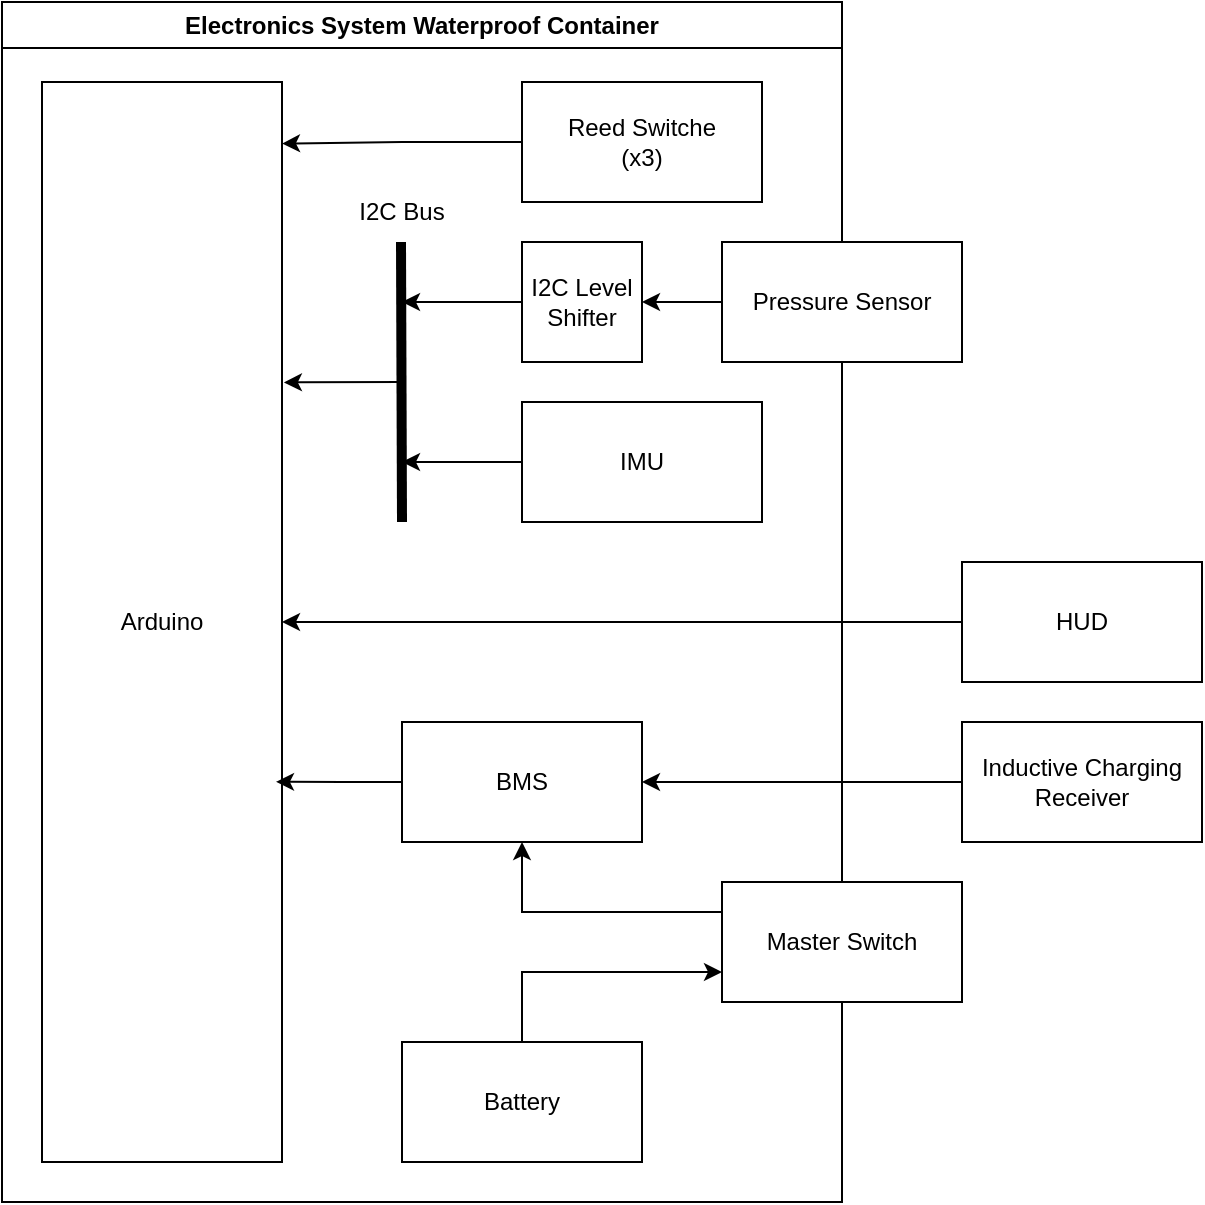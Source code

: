 <mxfile version="26.0.4">
  <diagram name="Page-1" id="vc2-ugjVfAUITuuNlwr3">
    <mxGraphModel dx="1556" dy="1070" grid="1" gridSize="10" guides="1" tooltips="1" connect="1" arrows="1" fold="1" page="1" pageScale="1" pageWidth="850" pageHeight="1100" math="0" shadow="0">
      <root>
        <mxCell id="0" />
        <mxCell id="1" parent="0" />
        <mxCell id="E-G0VndwqA6mfGffFmQ1-30" value="Electronics System Waterproof Container" style="swimlane;whiteSpace=wrap;html=1;" vertex="1" parent="1">
          <mxGeometry x="180" y="120" width="420" height="600" as="geometry">
            <mxRectangle x="180" y="120" width="260" height="30" as="alternateBounds" />
          </mxGeometry>
        </mxCell>
        <mxCell id="E-G0VndwqA6mfGffFmQ1-34" value="" style="endArrow=classic;html=1;rounded=0;entryX=1.008;entryY=0.28;entryDx=0;entryDy=0;entryPerimeter=0;" edge="1" parent="E-G0VndwqA6mfGffFmQ1-30">
          <mxGeometry width="50" height="50" relative="1" as="geometry">
            <mxPoint x="200.0" y="190" as="sourcePoint" />
            <mxPoint x="140.96" y="190.2" as="targetPoint" />
          </mxGeometry>
        </mxCell>
        <mxCell id="E-G0VndwqA6mfGffFmQ1-1" value="Arduino" style="rounded=0;whiteSpace=wrap;html=1;" vertex="1" parent="1">
          <mxGeometry x="200" y="160" width="120" height="540" as="geometry" />
        </mxCell>
        <mxCell id="E-G0VndwqA6mfGffFmQ1-15" style="edgeStyle=orthogonalEdgeStyle;rounded=0;orthogonalLoop=1;jettySize=auto;html=1;exitX=0;exitY=0.5;exitDx=0;exitDy=0;" edge="1" parent="1" source="E-G0VndwqA6mfGffFmQ1-2">
          <mxGeometry relative="1" as="geometry">
            <mxPoint x="380" y="270" as="targetPoint" />
          </mxGeometry>
        </mxCell>
        <mxCell id="E-G0VndwqA6mfGffFmQ1-2" value="I2C Level Shifter" style="rounded=0;whiteSpace=wrap;html=1;" vertex="1" parent="1">
          <mxGeometry x="440" y="240" width="60" height="60" as="geometry" />
        </mxCell>
        <mxCell id="E-G0VndwqA6mfGffFmQ1-8" style="edgeStyle=orthogonalEdgeStyle;rounded=0;orthogonalLoop=1;jettySize=auto;html=1;exitX=0;exitY=0.5;exitDx=0;exitDy=0;entryX=1;entryY=0.5;entryDx=0;entryDy=0;" edge="1" parent="1" source="E-G0VndwqA6mfGffFmQ1-3" target="E-G0VndwqA6mfGffFmQ1-2">
          <mxGeometry relative="1" as="geometry" />
        </mxCell>
        <mxCell id="E-G0VndwqA6mfGffFmQ1-3" value="Pressure Sensor" style="rounded=0;whiteSpace=wrap;html=1;" vertex="1" parent="1">
          <mxGeometry x="540" y="240" width="120" height="60" as="geometry" />
        </mxCell>
        <mxCell id="E-G0VndwqA6mfGffFmQ1-33" style="edgeStyle=orthogonalEdgeStyle;rounded=0;orthogonalLoop=1;jettySize=auto;html=1;exitX=0;exitY=0.5;exitDx=0;exitDy=0;entryX=1;entryY=0.5;entryDx=0;entryDy=0;" edge="1" parent="1" source="E-G0VndwqA6mfGffFmQ1-4" target="E-G0VndwqA6mfGffFmQ1-1">
          <mxGeometry relative="1" as="geometry" />
        </mxCell>
        <mxCell id="E-G0VndwqA6mfGffFmQ1-4" value="HUD" style="rounded=0;whiteSpace=wrap;html=1;" vertex="1" parent="1">
          <mxGeometry x="660" y="400" width="120" height="60" as="geometry" />
        </mxCell>
        <mxCell id="E-G0VndwqA6mfGffFmQ1-16" style="edgeStyle=orthogonalEdgeStyle;rounded=0;orthogonalLoop=1;jettySize=auto;html=1;exitX=0;exitY=0.5;exitDx=0;exitDy=0;" edge="1" parent="1" source="E-G0VndwqA6mfGffFmQ1-5">
          <mxGeometry relative="1" as="geometry">
            <mxPoint x="380" y="350" as="targetPoint" />
          </mxGeometry>
        </mxCell>
        <mxCell id="E-G0VndwqA6mfGffFmQ1-5" value="IMU" style="rounded=0;whiteSpace=wrap;html=1;" vertex="1" parent="1">
          <mxGeometry x="440" y="320" width="120" height="60" as="geometry" />
        </mxCell>
        <mxCell id="E-G0VndwqA6mfGffFmQ1-10" value="BMS" style="rounded=0;whiteSpace=wrap;html=1;" vertex="1" parent="1">
          <mxGeometry x="380" y="480" width="120" height="60" as="geometry" />
        </mxCell>
        <mxCell id="E-G0VndwqA6mfGffFmQ1-21" style="edgeStyle=orthogonalEdgeStyle;rounded=0;orthogonalLoop=1;jettySize=auto;html=1;exitX=0;exitY=0.5;exitDx=0;exitDy=0;entryX=1;entryY=0.5;entryDx=0;entryDy=0;" edge="1" parent="1" source="E-G0VndwqA6mfGffFmQ1-12" target="E-G0VndwqA6mfGffFmQ1-10">
          <mxGeometry relative="1" as="geometry" />
        </mxCell>
        <mxCell id="E-G0VndwqA6mfGffFmQ1-12" value="Inductive Charging Receiver" style="rounded=0;whiteSpace=wrap;html=1;" vertex="1" parent="1">
          <mxGeometry x="660" y="480" width="120" height="60" as="geometry" />
        </mxCell>
        <mxCell id="E-G0VndwqA6mfGffFmQ1-14" value="" style="endArrow=none;html=1;rounded=0;strokeWidth=5;" edge="1" parent="1">
          <mxGeometry width="50" height="50" relative="1" as="geometry">
            <mxPoint x="380" y="380" as="sourcePoint" />
            <mxPoint x="379.5" y="240" as="targetPoint" />
          </mxGeometry>
        </mxCell>
        <mxCell id="E-G0VndwqA6mfGffFmQ1-27" style="edgeStyle=orthogonalEdgeStyle;rounded=0;orthogonalLoop=1;jettySize=auto;html=1;exitX=0.5;exitY=0;exitDx=0;exitDy=0;entryX=0;entryY=0.75;entryDx=0;entryDy=0;" edge="1" parent="1" source="E-G0VndwqA6mfGffFmQ1-19" target="E-G0VndwqA6mfGffFmQ1-23">
          <mxGeometry relative="1" as="geometry" />
        </mxCell>
        <mxCell id="E-G0VndwqA6mfGffFmQ1-19" value="Battery" style="rounded=0;whiteSpace=wrap;html=1;" vertex="1" parent="1">
          <mxGeometry x="380" y="640" width="120" height="60" as="geometry" />
        </mxCell>
        <mxCell id="E-G0VndwqA6mfGffFmQ1-22" value="I2C Bus" style="text;html=1;align=center;verticalAlign=middle;whiteSpace=wrap;rounded=0;" vertex="1" parent="1">
          <mxGeometry x="350" y="210" width="60" height="30" as="geometry" />
        </mxCell>
        <mxCell id="E-G0VndwqA6mfGffFmQ1-26" style="edgeStyle=orthogonalEdgeStyle;rounded=0;orthogonalLoop=1;jettySize=auto;html=1;exitX=0;exitY=0.25;exitDx=0;exitDy=0;entryX=0.5;entryY=1;entryDx=0;entryDy=0;" edge="1" parent="1" source="E-G0VndwqA6mfGffFmQ1-23" target="E-G0VndwqA6mfGffFmQ1-10">
          <mxGeometry relative="1" as="geometry" />
        </mxCell>
        <mxCell id="E-G0VndwqA6mfGffFmQ1-23" value="Master Switch" style="rounded=0;whiteSpace=wrap;html=1;" vertex="1" parent="1">
          <mxGeometry x="540" y="560" width="120" height="60" as="geometry" />
        </mxCell>
        <mxCell id="E-G0VndwqA6mfGffFmQ1-28" value="Reed&amp;nbsp;&lt;span style=&quot;background-color: transparent; color: light-dark(rgb(0, 0, 0), rgb(255, 255, 255));&quot;&gt;Switche&lt;/span&gt;&lt;div&gt;&lt;span style=&quot;background-color: transparent; color: light-dark(rgb(0, 0, 0), rgb(255, 255, 255));&quot;&gt;(x3)&lt;/span&gt;&lt;/div&gt;" style="rounded=0;whiteSpace=wrap;html=1;" vertex="1" parent="1">
          <mxGeometry x="440" y="160" width="120" height="60" as="geometry" />
        </mxCell>
        <mxCell id="E-G0VndwqA6mfGffFmQ1-31" style="edgeStyle=orthogonalEdgeStyle;rounded=0;orthogonalLoop=1;jettySize=auto;html=1;exitX=0;exitY=0.5;exitDx=0;exitDy=0;entryX=1;entryY=0.057;entryDx=0;entryDy=0;entryPerimeter=0;" edge="1" parent="1" source="E-G0VndwqA6mfGffFmQ1-28" target="E-G0VndwqA6mfGffFmQ1-1">
          <mxGeometry relative="1" as="geometry" />
        </mxCell>
        <mxCell id="E-G0VndwqA6mfGffFmQ1-32" style="edgeStyle=orthogonalEdgeStyle;rounded=0;orthogonalLoop=1;jettySize=auto;html=1;exitX=0;exitY=0.5;exitDx=0;exitDy=0;entryX=0.975;entryY=0.648;entryDx=0;entryDy=0;entryPerimeter=0;" edge="1" parent="1" source="E-G0VndwqA6mfGffFmQ1-10" target="E-G0VndwqA6mfGffFmQ1-1">
          <mxGeometry relative="1" as="geometry" />
        </mxCell>
      </root>
    </mxGraphModel>
  </diagram>
</mxfile>
